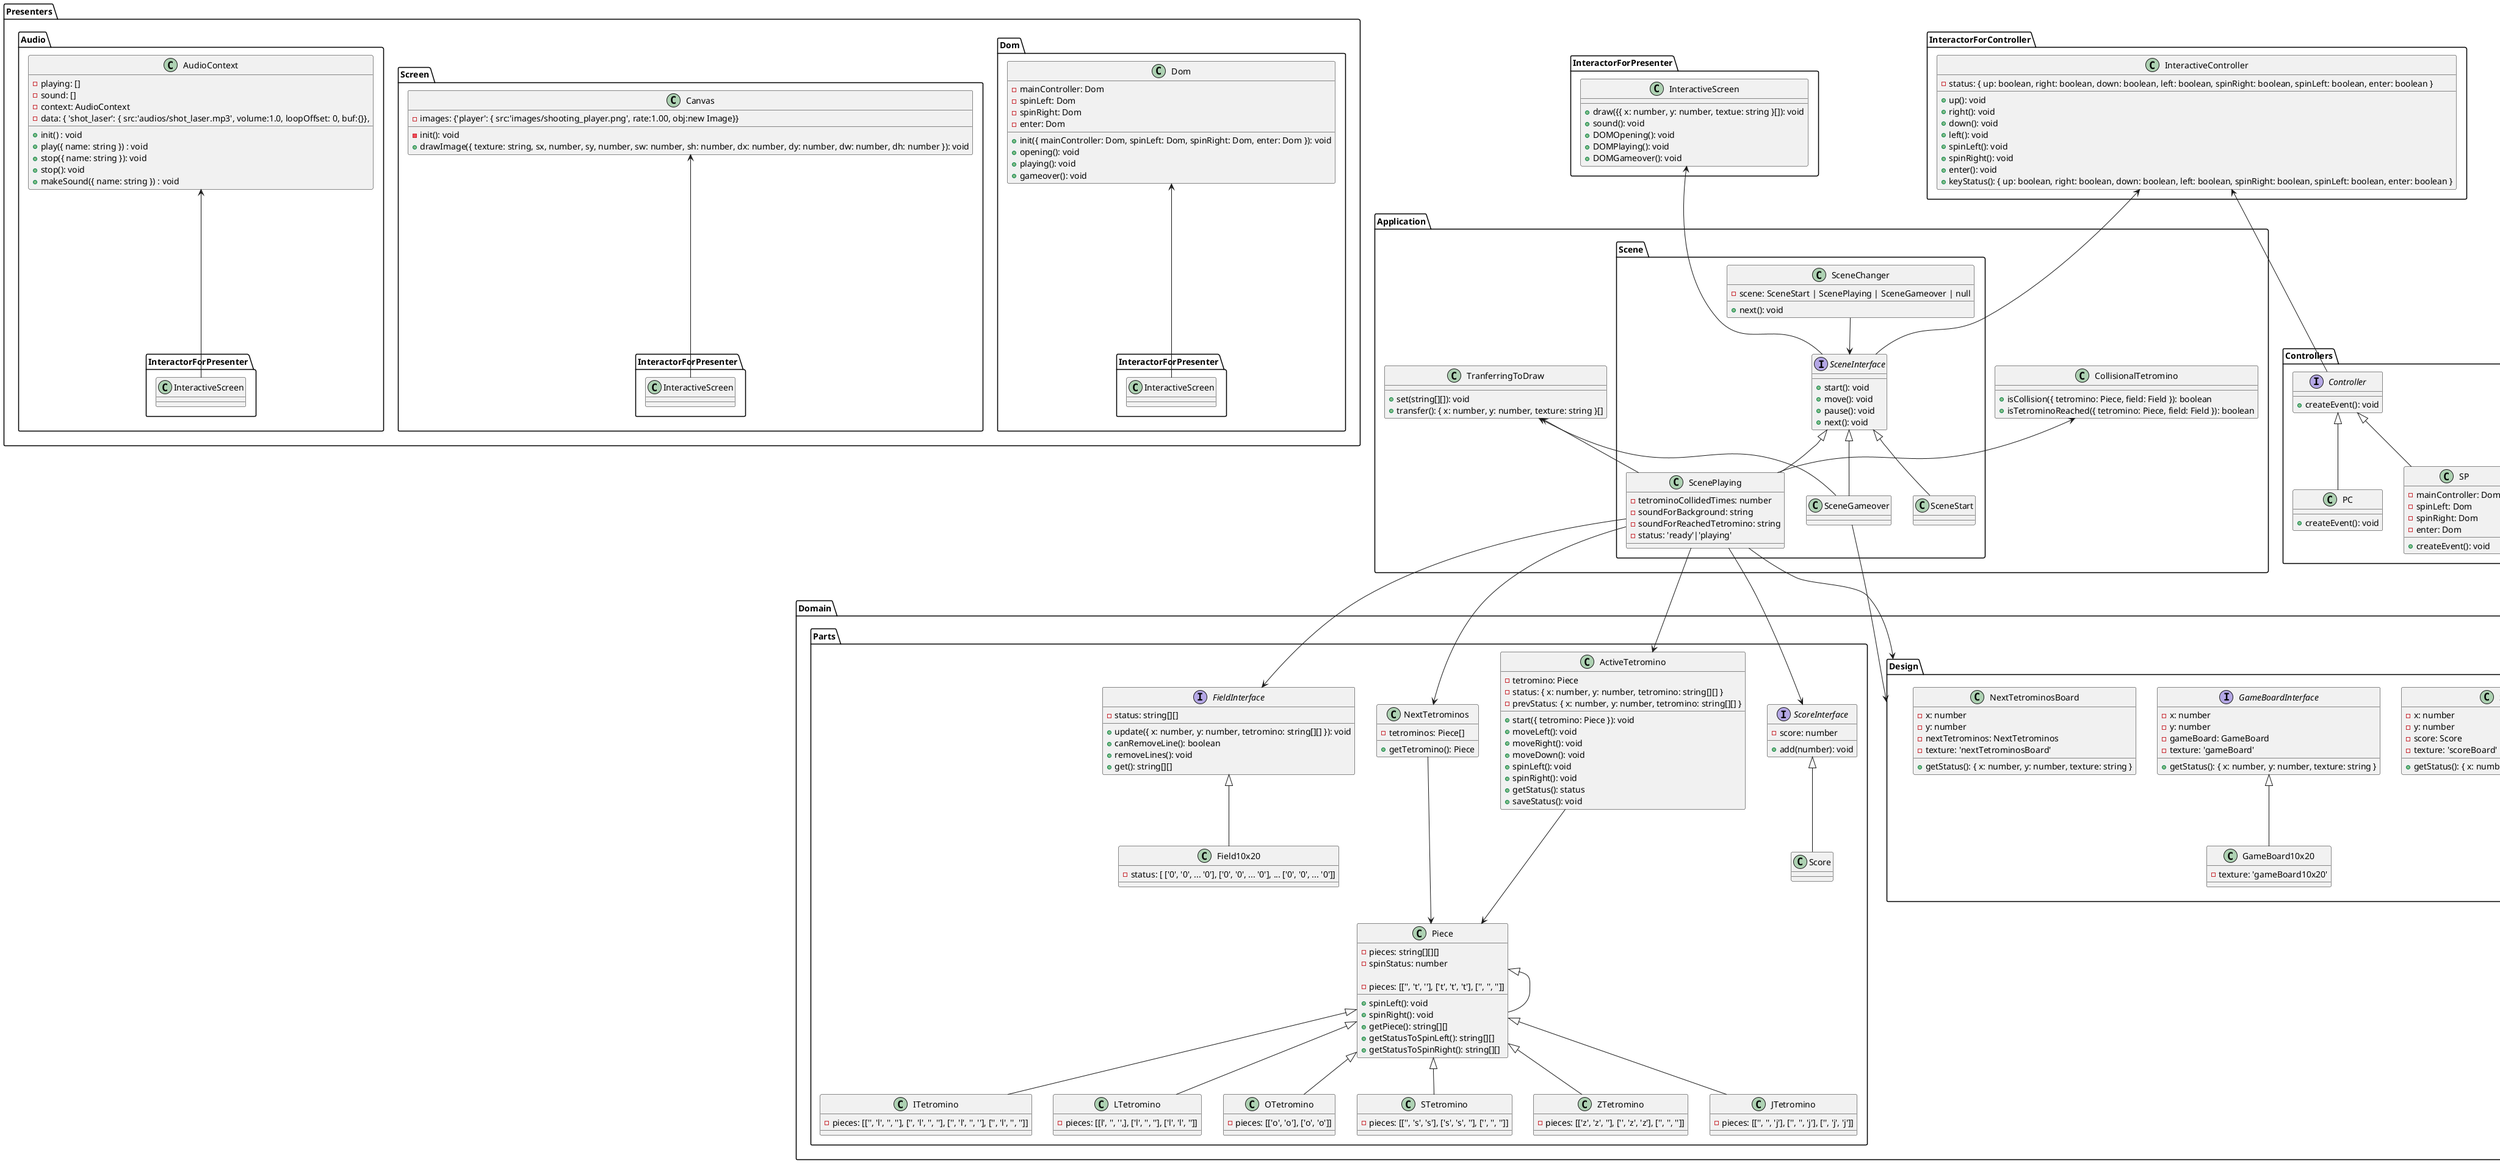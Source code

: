@startuml Overview

namespace Presenters {
  namespace Dom {
    class Dom {
      - mainController: Dom
      - spinLeft: Dom
      - spinRight: Dom
      - enter: Dom

      + init({ mainController: Dom, spinLeft: Dom, spinRight: Dom, enter: Dom }): void
      + opening(): void
      + playing(): void
      + gameover(): void
    }
    Dom <--- InteractorForPresenter.InteractiveScreen
  }
  namespace Screen {
    class Canvas {
      - images: {'player': { src:'images/shooting_player.png', rate:1.00, obj:new Image}}
      - init(): void
      + drawImage({ texture: string, sx, number, sy, number, sw: number, sh: number, dx: number, dy: number, dw: number, dh: number }): void
    }
    Canvas <--- InteractorForPresenter.InteractiveScreen
  }
  namespace Audio {
    class AudioContext{
      - playing: []
      - sound: []
      - context: AudioContext
      - data: { 'shot_laser': { src:'audios/shot_laser.mp3', volume:1.0, loopOffset: 0, buf:{}},
      + init() : void
      + play({ name: string }) : void
      + stop({ name: string }): void
      + stop(): void
      + makeSound({ name: string }) : void
    }
    AudioContext <--- InteractorForPresenter.InteractiveScreen
  }
}

' Presentersに情報を渡すための情報を加工する
namespace InteractorForPresenter {
  class InteractiveScreen {
    + draw({{ x: number, y: number, textue: string }[]): void
    + sound(): void
    + DOMOpening(): void
    + DOMPlaying(): void
    + DOMGameover(): void
  }
}

namespace InteractorForController {
  class InteractiveController {
    - status: { up: boolean, right: boolean, down: boolean, left: boolean, spinRight: boolean, spinLeft: boolean, enter: boolean }
    + up(): void
    + right(): void
    + down(): void
    + left(): void
    + spinLeft(): void
    + spinRight(): void
    + enter(): void
    + keyStatus(): { up: boolean, right: boolean, down: boolean, left: boolean, spinRight: boolean, spinLeft: boolean, enter: boolean }
  }
}

namespace Application {
  namespace Scene {
    class SceneChanger{
      - scene: SceneStart | ScenePlaying | SceneGameover | null
      + next(): void
    }
    interface SceneInterface {
      + start(): void
      + move(): void
      + pause(): void
      + next(): void
    }

    SceneChanger --> SceneInterface
    SceneInterface <|-- SceneStart
    SceneInterface <|-- ScenePlaying
    SceneInterface <|-- SceneGameover
    class SceneStart{
    }
    class ScenePlaying{
      - tetrominoCollidedTimes: number
      - soundForBackground: string
      - soundForReachedTetromino: string
      - status: 'ready'|'playing'

    }
    InteractorForPresenter.InteractiveScreen <--- SceneInterface
    InteractorForController.InteractiveController <--- SceneInterface
  }

  ' tetrominoとfieldで衝突判定をする
  class CollisionalTetromino {
    + isCollision({ tetromino: Piece, field: Field }): boolean
    + isTetrominoReached({ tetromino: Piece, field: Field }): boolean
  }

  ' fieldを描画用に置換する
  class TranferringToDraw {
    + set(string[][]): void
    + transfer(): { x: number, y: number, texture: string }[] 
  }
  TranferringToDraw <-- Application.Scene.ScenePlaying
  TranferringToDraw <-- Application.Scene.SceneGameover
  CollisionalTetromino <-- Application.Scene.ScenePlaying

}

namespace Controllers {
  interface Controller {
    + createEvent(): void
  }
  class PC {
    + createEvent(): void
  }
  class SP {
    - mainController: Dom
    - spinLeft: Dom
    - spinRight: Dom
    - enter: Dom
    + createEvent(): void
  }
  Controller <|-- PC
  Controller <|-- SP
  InteractorForController.InteractiveController <--- Controller
}

namespace Domain {
  nameSpace Design {
    class ScoreBoard {
      - x: number
      - y: number
      - score: Score
      - texture: 'scoreBoard'
      + getStatus(): { x: number, y: number, texture: string }
    }
    interface GameBoardInterface {
      - x: number
      - y: number
      - gameBoard: GameBoard
      - texture: 'gameBoard'
      + getStatus(): { x: number, y: number, texture: string }
    }
    GameBoardInterface <|-- GameBoard10x20
    class GameBoard10x20 {
      - texture: 'gameBoard10x20'
    }
    class NextTetrominosBoard {
      - x: number
      - y: number
      - nextTetrominos: NextTetrominos 
      - texture: 'nextTetrominosBoard'
      + getStatus(): { x: number, y: number, texture: string }
    }
  }
  Application.Scene.ScenePlaying ---> Domain.Design
  Application.Scene.SceneGameover ---> Domain.Design

  namespace Parts {
    interface ScoreInterface {
      - score: number
      + add(number): void
    }
    class Score {}
    ScoreInterface <|-- Score

    interface FieldInterface {
      - status: string[][]
      + update({ x: number, y: number, tetromino: string[][] }): void
      + canRemoveLine(): boolean
      + removeLines(): void
      + get(): string[][]
    }
    FieldInterface <|-- Field10x20
    class Field10x20 {
      - status: [ ['0', '0', ... '0'], ['0', '0', ... '0'], ... ['0', '0', ... '0']]
    }

    Class NextTetrominos {
      - tetrominos: Piece[]
      + getTetromino(): Piece
    }

    Class ActiveTetromino {
      - tetromino: Piece
      - status: { x: number, y: number, tetromino: string[][] }
      - prevStatus: { x: number, y: number, tetromino: string[][] }

      + start({ tetromino: Piece }): void
      + moveLeft(): void
      + moveRight(): void
      + moveDown(): void
      + spinLeft(): void
      + spinRight(): void
      + getStatus(): status
      + saveStatus(): void
    }
    Interface Piece {
      - pieces: string[][][]
      - spinStatus: number

      + spinLeft(): void
      + spinRight(): void
      + getPiece(): string[][]
      + getStatusToSpinLeft(): string[][]
      + getStatusToSpinRight(): string[][]
    }
    class ITetromino {
      - pieces: [['', 'l', '', ''], ['', 'l', '', ''], ['', 'l', '', ''], ['', 'l', '', '']]
    }
    class LTetromino {
      - pieces: [[l', '', '',], ['l', '', ''], ['l', 'l', '']]
    }
    class OTetromino {
      - pieces: [['o', 'o'], ['o', 'o']]
    }
    class STetromino {
      - pieces: [['', 's', 's'], ['s', 's', ''], ['', '', '']]
    }
    class ZTetromino {
      - pieces: [['z', 'z', ''], ['', 'z', 'z'], ['', '', '']]
    }
    class JTetromino {
      - pieces: [['', '', 'j'], ['', '', 'j'], ['', 'j', 'j']]
    }
    class Piece {
      - pieces: [['', 't', ''], ['t', 't', 't'], ['', '', '']]
    }

    NextTetrominos ---> Piece
    ActiveTetromino ---> Piece
    Piece <|-- ITetromino
    Piece <|-- LTetromino
    Piece <|-- OTetromino
    Piece <|-- STetromino
    Piece <|-- ZTetromino
    Piece <|-- JTetromino
    Piece <|-- Piece
  }

  Application.Scene.ScenePlaying ---> Domain.Parts.ActiveTetromino
  Application.Scene.ScenePlaying ---> Domain.Parts.NextTetrominos
  Application.Scene.ScenePlaying ---> Domain.Parts.FieldInterface
  Application.Scene.ScenePlaying ---> Domain.Parts.ScoreInterface
}

@enduml